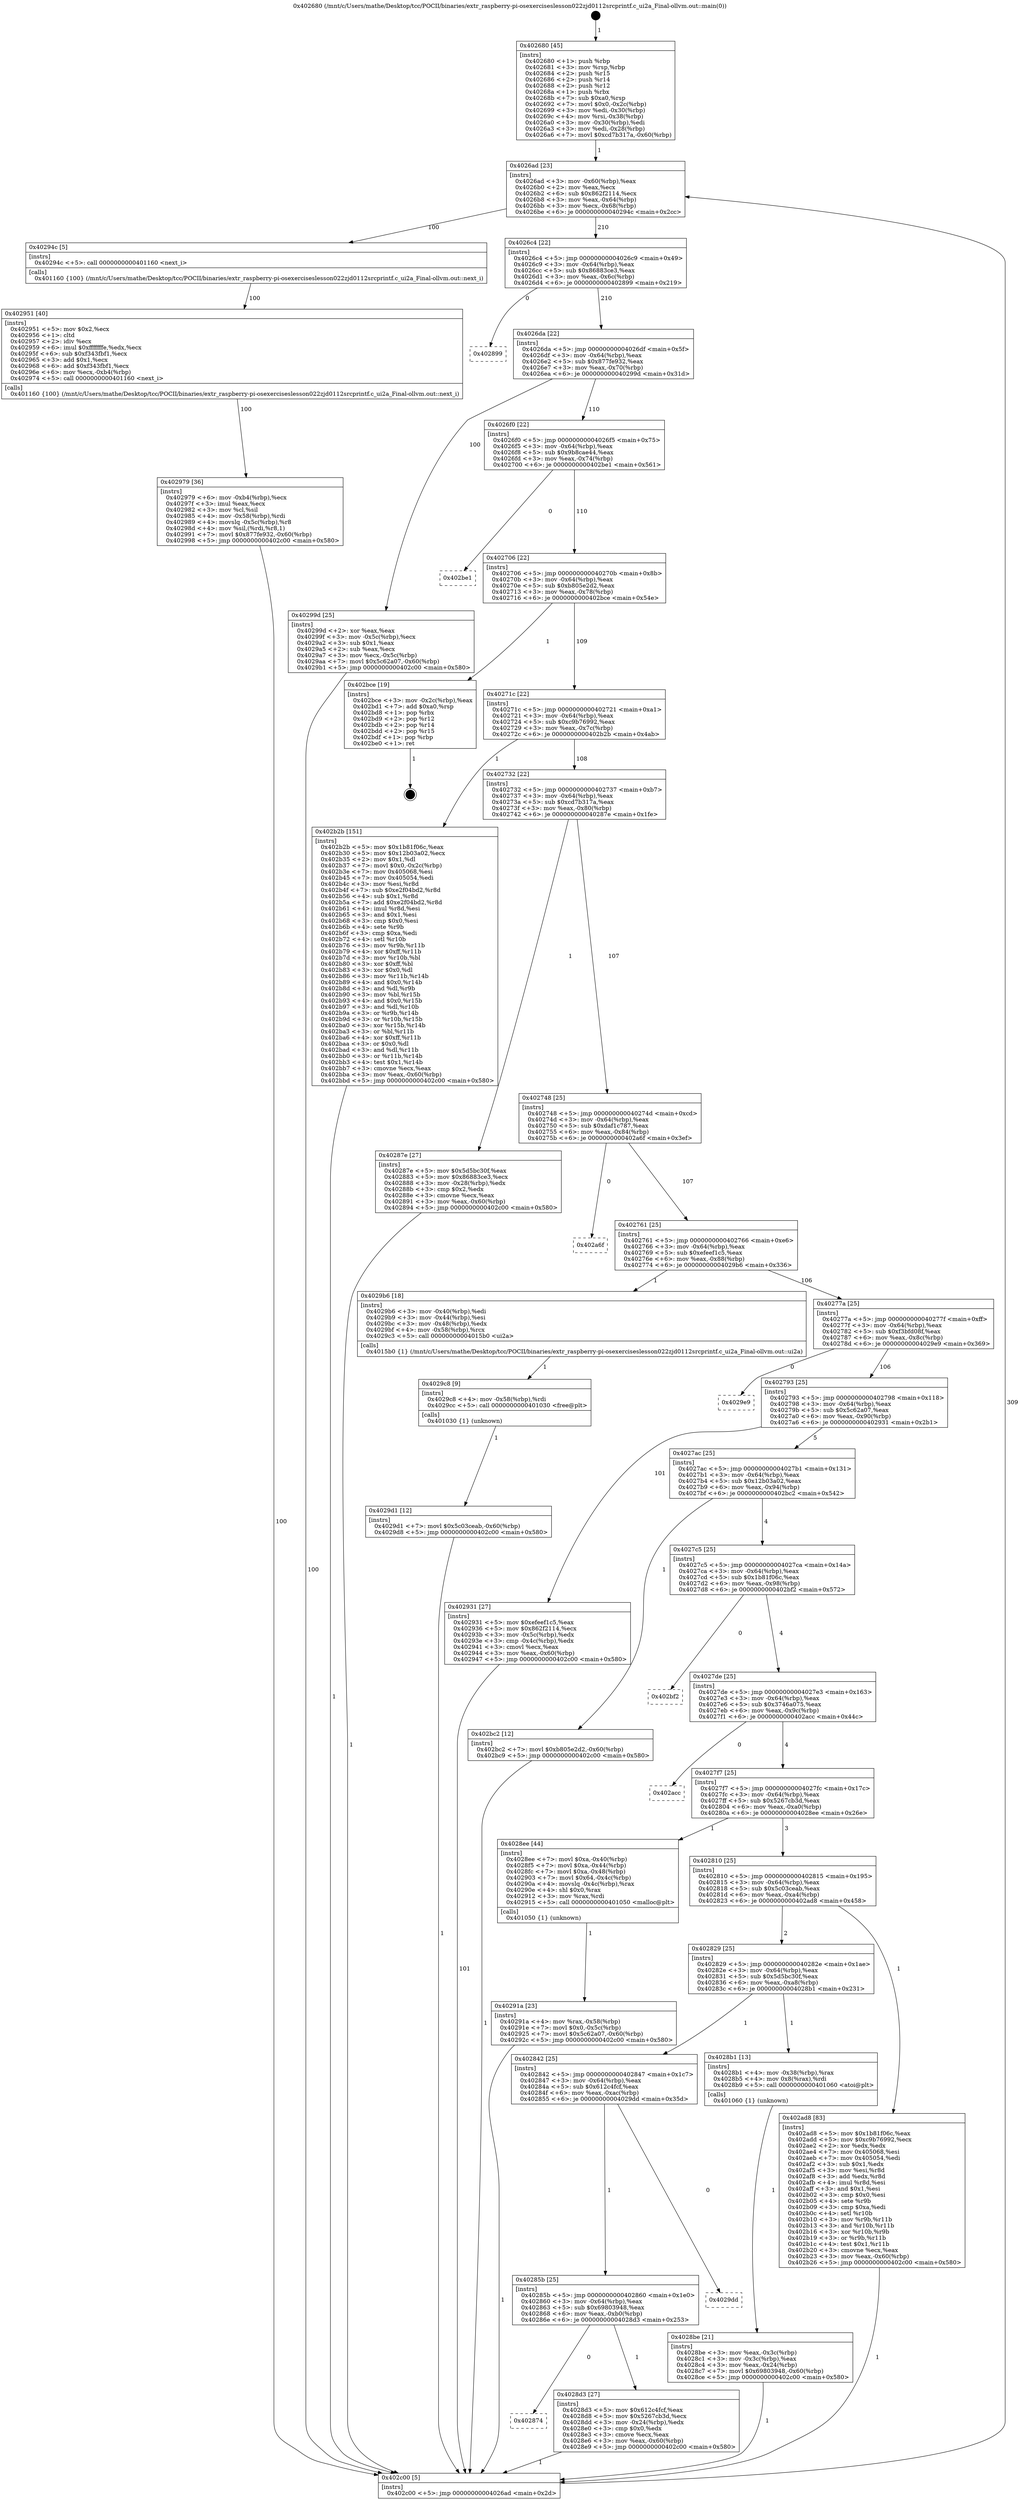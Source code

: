 digraph "0x402680" {
  label = "0x402680 (/mnt/c/Users/mathe/Desktop/tcc/POCII/binaries/extr_raspberry-pi-osexerciseslesson022zjd0112srcprintf.c_ui2a_Final-ollvm.out::main(0))"
  labelloc = "t"
  node[shape=record]

  Entry [label="",width=0.3,height=0.3,shape=circle,fillcolor=black,style=filled]
  "0x4026ad" [label="{
     0x4026ad [23]\l
     | [instrs]\l
     &nbsp;&nbsp;0x4026ad \<+3\>: mov -0x60(%rbp),%eax\l
     &nbsp;&nbsp;0x4026b0 \<+2\>: mov %eax,%ecx\l
     &nbsp;&nbsp;0x4026b2 \<+6\>: sub $0x862f2114,%ecx\l
     &nbsp;&nbsp;0x4026b8 \<+3\>: mov %eax,-0x64(%rbp)\l
     &nbsp;&nbsp;0x4026bb \<+3\>: mov %ecx,-0x68(%rbp)\l
     &nbsp;&nbsp;0x4026be \<+6\>: je 000000000040294c \<main+0x2cc\>\l
  }"]
  "0x40294c" [label="{
     0x40294c [5]\l
     | [instrs]\l
     &nbsp;&nbsp;0x40294c \<+5\>: call 0000000000401160 \<next_i\>\l
     | [calls]\l
     &nbsp;&nbsp;0x401160 \{100\} (/mnt/c/Users/mathe/Desktop/tcc/POCII/binaries/extr_raspberry-pi-osexerciseslesson022zjd0112srcprintf.c_ui2a_Final-ollvm.out::next_i)\l
  }"]
  "0x4026c4" [label="{
     0x4026c4 [22]\l
     | [instrs]\l
     &nbsp;&nbsp;0x4026c4 \<+5\>: jmp 00000000004026c9 \<main+0x49\>\l
     &nbsp;&nbsp;0x4026c9 \<+3\>: mov -0x64(%rbp),%eax\l
     &nbsp;&nbsp;0x4026cc \<+5\>: sub $0x86883ce3,%eax\l
     &nbsp;&nbsp;0x4026d1 \<+3\>: mov %eax,-0x6c(%rbp)\l
     &nbsp;&nbsp;0x4026d4 \<+6\>: je 0000000000402899 \<main+0x219\>\l
  }"]
  Exit [label="",width=0.3,height=0.3,shape=circle,fillcolor=black,style=filled,peripheries=2]
  "0x402899" [label="{
     0x402899\l
  }", style=dashed]
  "0x4026da" [label="{
     0x4026da [22]\l
     | [instrs]\l
     &nbsp;&nbsp;0x4026da \<+5\>: jmp 00000000004026df \<main+0x5f\>\l
     &nbsp;&nbsp;0x4026df \<+3\>: mov -0x64(%rbp),%eax\l
     &nbsp;&nbsp;0x4026e2 \<+5\>: sub $0x877fe932,%eax\l
     &nbsp;&nbsp;0x4026e7 \<+3\>: mov %eax,-0x70(%rbp)\l
     &nbsp;&nbsp;0x4026ea \<+6\>: je 000000000040299d \<main+0x31d\>\l
  }"]
  "0x4029d1" [label="{
     0x4029d1 [12]\l
     | [instrs]\l
     &nbsp;&nbsp;0x4029d1 \<+7\>: movl $0x5c03ceab,-0x60(%rbp)\l
     &nbsp;&nbsp;0x4029d8 \<+5\>: jmp 0000000000402c00 \<main+0x580\>\l
  }"]
  "0x40299d" [label="{
     0x40299d [25]\l
     | [instrs]\l
     &nbsp;&nbsp;0x40299d \<+2\>: xor %eax,%eax\l
     &nbsp;&nbsp;0x40299f \<+3\>: mov -0x5c(%rbp),%ecx\l
     &nbsp;&nbsp;0x4029a2 \<+3\>: sub $0x1,%eax\l
     &nbsp;&nbsp;0x4029a5 \<+2\>: sub %eax,%ecx\l
     &nbsp;&nbsp;0x4029a7 \<+3\>: mov %ecx,-0x5c(%rbp)\l
     &nbsp;&nbsp;0x4029aa \<+7\>: movl $0x5c62a07,-0x60(%rbp)\l
     &nbsp;&nbsp;0x4029b1 \<+5\>: jmp 0000000000402c00 \<main+0x580\>\l
  }"]
  "0x4026f0" [label="{
     0x4026f0 [22]\l
     | [instrs]\l
     &nbsp;&nbsp;0x4026f0 \<+5\>: jmp 00000000004026f5 \<main+0x75\>\l
     &nbsp;&nbsp;0x4026f5 \<+3\>: mov -0x64(%rbp),%eax\l
     &nbsp;&nbsp;0x4026f8 \<+5\>: sub $0x9b8cae44,%eax\l
     &nbsp;&nbsp;0x4026fd \<+3\>: mov %eax,-0x74(%rbp)\l
     &nbsp;&nbsp;0x402700 \<+6\>: je 0000000000402be1 \<main+0x561\>\l
  }"]
  "0x4029c8" [label="{
     0x4029c8 [9]\l
     | [instrs]\l
     &nbsp;&nbsp;0x4029c8 \<+4\>: mov -0x58(%rbp),%rdi\l
     &nbsp;&nbsp;0x4029cc \<+5\>: call 0000000000401030 \<free@plt\>\l
     | [calls]\l
     &nbsp;&nbsp;0x401030 \{1\} (unknown)\l
  }"]
  "0x402be1" [label="{
     0x402be1\l
  }", style=dashed]
  "0x402706" [label="{
     0x402706 [22]\l
     | [instrs]\l
     &nbsp;&nbsp;0x402706 \<+5\>: jmp 000000000040270b \<main+0x8b\>\l
     &nbsp;&nbsp;0x40270b \<+3\>: mov -0x64(%rbp),%eax\l
     &nbsp;&nbsp;0x40270e \<+5\>: sub $0xb805e2d2,%eax\l
     &nbsp;&nbsp;0x402713 \<+3\>: mov %eax,-0x78(%rbp)\l
     &nbsp;&nbsp;0x402716 \<+6\>: je 0000000000402bce \<main+0x54e\>\l
  }"]
  "0x402979" [label="{
     0x402979 [36]\l
     | [instrs]\l
     &nbsp;&nbsp;0x402979 \<+6\>: mov -0xb4(%rbp),%ecx\l
     &nbsp;&nbsp;0x40297f \<+3\>: imul %eax,%ecx\l
     &nbsp;&nbsp;0x402982 \<+3\>: mov %cl,%sil\l
     &nbsp;&nbsp;0x402985 \<+4\>: mov -0x58(%rbp),%rdi\l
     &nbsp;&nbsp;0x402989 \<+4\>: movslq -0x5c(%rbp),%r8\l
     &nbsp;&nbsp;0x40298d \<+4\>: mov %sil,(%rdi,%r8,1)\l
     &nbsp;&nbsp;0x402991 \<+7\>: movl $0x877fe932,-0x60(%rbp)\l
     &nbsp;&nbsp;0x402998 \<+5\>: jmp 0000000000402c00 \<main+0x580\>\l
  }"]
  "0x402bce" [label="{
     0x402bce [19]\l
     | [instrs]\l
     &nbsp;&nbsp;0x402bce \<+3\>: mov -0x2c(%rbp),%eax\l
     &nbsp;&nbsp;0x402bd1 \<+7\>: add $0xa0,%rsp\l
     &nbsp;&nbsp;0x402bd8 \<+1\>: pop %rbx\l
     &nbsp;&nbsp;0x402bd9 \<+2\>: pop %r12\l
     &nbsp;&nbsp;0x402bdb \<+2\>: pop %r14\l
     &nbsp;&nbsp;0x402bdd \<+2\>: pop %r15\l
     &nbsp;&nbsp;0x402bdf \<+1\>: pop %rbp\l
     &nbsp;&nbsp;0x402be0 \<+1\>: ret\l
  }"]
  "0x40271c" [label="{
     0x40271c [22]\l
     | [instrs]\l
     &nbsp;&nbsp;0x40271c \<+5\>: jmp 0000000000402721 \<main+0xa1\>\l
     &nbsp;&nbsp;0x402721 \<+3\>: mov -0x64(%rbp),%eax\l
     &nbsp;&nbsp;0x402724 \<+5\>: sub $0xc9b76992,%eax\l
     &nbsp;&nbsp;0x402729 \<+3\>: mov %eax,-0x7c(%rbp)\l
     &nbsp;&nbsp;0x40272c \<+6\>: je 0000000000402b2b \<main+0x4ab\>\l
  }"]
  "0x402951" [label="{
     0x402951 [40]\l
     | [instrs]\l
     &nbsp;&nbsp;0x402951 \<+5\>: mov $0x2,%ecx\l
     &nbsp;&nbsp;0x402956 \<+1\>: cltd\l
     &nbsp;&nbsp;0x402957 \<+2\>: idiv %ecx\l
     &nbsp;&nbsp;0x402959 \<+6\>: imul $0xfffffffe,%edx,%ecx\l
     &nbsp;&nbsp;0x40295f \<+6\>: sub $0xf343fbf1,%ecx\l
     &nbsp;&nbsp;0x402965 \<+3\>: add $0x1,%ecx\l
     &nbsp;&nbsp;0x402968 \<+6\>: add $0xf343fbf1,%ecx\l
     &nbsp;&nbsp;0x40296e \<+6\>: mov %ecx,-0xb4(%rbp)\l
     &nbsp;&nbsp;0x402974 \<+5\>: call 0000000000401160 \<next_i\>\l
     | [calls]\l
     &nbsp;&nbsp;0x401160 \{100\} (/mnt/c/Users/mathe/Desktop/tcc/POCII/binaries/extr_raspberry-pi-osexerciseslesson022zjd0112srcprintf.c_ui2a_Final-ollvm.out::next_i)\l
  }"]
  "0x402b2b" [label="{
     0x402b2b [151]\l
     | [instrs]\l
     &nbsp;&nbsp;0x402b2b \<+5\>: mov $0x1b81f06c,%eax\l
     &nbsp;&nbsp;0x402b30 \<+5\>: mov $0x12b03a02,%ecx\l
     &nbsp;&nbsp;0x402b35 \<+2\>: mov $0x1,%dl\l
     &nbsp;&nbsp;0x402b37 \<+7\>: movl $0x0,-0x2c(%rbp)\l
     &nbsp;&nbsp;0x402b3e \<+7\>: mov 0x405068,%esi\l
     &nbsp;&nbsp;0x402b45 \<+7\>: mov 0x405054,%edi\l
     &nbsp;&nbsp;0x402b4c \<+3\>: mov %esi,%r8d\l
     &nbsp;&nbsp;0x402b4f \<+7\>: sub $0xe2f04bd2,%r8d\l
     &nbsp;&nbsp;0x402b56 \<+4\>: sub $0x1,%r8d\l
     &nbsp;&nbsp;0x402b5a \<+7\>: add $0xe2f04bd2,%r8d\l
     &nbsp;&nbsp;0x402b61 \<+4\>: imul %r8d,%esi\l
     &nbsp;&nbsp;0x402b65 \<+3\>: and $0x1,%esi\l
     &nbsp;&nbsp;0x402b68 \<+3\>: cmp $0x0,%esi\l
     &nbsp;&nbsp;0x402b6b \<+4\>: sete %r9b\l
     &nbsp;&nbsp;0x402b6f \<+3\>: cmp $0xa,%edi\l
     &nbsp;&nbsp;0x402b72 \<+4\>: setl %r10b\l
     &nbsp;&nbsp;0x402b76 \<+3\>: mov %r9b,%r11b\l
     &nbsp;&nbsp;0x402b79 \<+4\>: xor $0xff,%r11b\l
     &nbsp;&nbsp;0x402b7d \<+3\>: mov %r10b,%bl\l
     &nbsp;&nbsp;0x402b80 \<+3\>: xor $0xff,%bl\l
     &nbsp;&nbsp;0x402b83 \<+3\>: xor $0x0,%dl\l
     &nbsp;&nbsp;0x402b86 \<+3\>: mov %r11b,%r14b\l
     &nbsp;&nbsp;0x402b89 \<+4\>: and $0x0,%r14b\l
     &nbsp;&nbsp;0x402b8d \<+3\>: and %dl,%r9b\l
     &nbsp;&nbsp;0x402b90 \<+3\>: mov %bl,%r15b\l
     &nbsp;&nbsp;0x402b93 \<+4\>: and $0x0,%r15b\l
     &nbsp;&nbsp;0x402b97 \<+3\>: and %dl,%r10b\l
     &nbsp;&nbsp;0x402b9a \<+3\>: or %r9b,%r14b\l
     &nbsp;&nbsp;0x402b9d \<+3\>: or %r10b,%r15b\l
     &nbsp;&nbsp;0x402ba0 \<+3\>: xor %r15b,%r14b\l
     &nbsp;&nbsp;0x402ba3 \<+3\>: or %bl,%r11b\l
     &nbsp;&nbsp;0x402ba6 \<+4\>: xor $0xff,%r11b\l
     &nbsp;&nbsp;0x402baa \<+3\>: or $0x0,%dl\l
     &nbsp;&nbsp;0x402bad \<+3\>: and %dl,%r11b\l
     &nbsp;&nbsp;0x402bb0 \<+3\>: or %r11b,%r14b\l
     &nbsp;&nbsp;0x402bb3 \<+4\>: test $0x1,%r14b\l
     &nbsp;&nbsp;0x402bb7 \<+3\>: cmovne %ecx,%eax\l
     &nbsp;&nbsp;0x402bba \<+3\>: mov %eax,-0x60(%rbp)\l
     &nbsp;&nbsp;0x402bbd \<+5\>: jmp 0000000000402c00 \<main+0x580\>\l
  }"]
  "0x402732" [label="{
     0x402732 [22]\l
     | [instrs]\l
     &nbsp;&nbsp;0x402732 \<+5\>: jmp 0000000000402737 \<main+0xb7\>\l
     &nbsp;&nbsp;0x402737 \<+3\>: mov -0x64(%rbp),%eax\l
     &nbsp;&nbsp;0x40273a \<+5\>: sub $0xcd7b317a,%eax\l
     &nbsp;&nbsp;0x40273f \<+3\>: mov %eax,-0x80(%rbp)\l
     &nbsp;&nbsp;0x402742 \<+6\>: je 000000000040287e \<main+0x1fe\>\l
  }"]
  "0x40291a" [label="{
     0x40291a [23]\l
     | [instrs]\l
     &nbsp;&nbsp;0x40291a \<+4\>: mov %rax,-0x58(%rbp)\l
     &nbsp;&nbsp;0x40291e \<+7\>: movl $0x0,-0x5c(%rbp)\l
     &nbsp;&nbsp;0x402925 \<+7\>: movl $0x5c62a07,-0x60(%rbp)\l
     &nbsp;&nbsp;0x40292c \<+5\>: jmp 0000000000402c00 \<main+0x580\>\l
  }"]
  "0x40287e" [label="{
     0x40287e [27]\l
     | [instrs]\l
     &nbsp;&nbsp;0x40287e \<+5\>: mov $0x5d5bc30f,%eax\l
     &nbsp;&nbsp;0x402883 \<+5\>: mov $0x86883ce3,%ecx\l
     &nbsp;&nbsp;0x402888 \<+3\>: mov -0x28(%rbp),%edx\l
     &nbsp;&nbsp;0x40288b \<+3\>: cmp $0x2,%edx\l
     &nbsp;&nbsp;0x40288e \<+3\>: cmovne %ecx,%eax\l
     &nbsp;&nbsp;0x402891 \<+3\>: mov %eax,-0x60(%rbp)\l
     &nbsp;&nbsp;0x402894 \<+5\>: jmp 0000000000402c00 \<main+0x580\>\l
  }"]
  "0x402748" [label="{
     0x402748 [25]\l
     | [instrs]\l
     &nbsp;&nbsp;0x402748 \<+5\>: jmp 000000000040274d \<main+0xcd\>\l
     &nbsp;&nbsp;0x40274d \<+3\>: mov -0x64(%rbp),%eax\l
     &nbsp;&nbsp;0x402750 \<+5\>: sub $0xdaf1c787,%eax\l
     &nbsp;&nbsp;0x402755 \<+6\>: mov %eax,-0x84(%rbp)\l
     &nbsp;&nbsp;0x40275b \<+6\>: je 0000000000402a6f \<main+0x3ef\>\l
  }"]
  "0x402c00" [label="{
     0x402c00 [5]\l
     | [instrs]\l
     &nbsp;&nbsp;0x402c00 \<+5\>: jmp 00000000004026ad \<main+0x2d\>\l
  }"]
  "0x402680" [label="{
     0x402680 [45]\l
     | [instrs]\l
     &nbsp;&nbsp;0x402680 \<+1\>: push %rbp\l
     &nbsp;&nbsp;0x402681 \<+3\>: mov %rsp,%rbp\l
     &nbsp;&nbsp;0x402684 \<+2\>: push %r15\l
     &nbsp;&nbsp;0x402686 \<+2\>: push %r14\l
     &nbsp;&nbsp;0x402688 \<+2\>: push %r12\l
     &nbsp;&nbsp;0x40268a \<+1\>: push %rbx\l
     &nbsp;&nbsp;0x40268b \<+7\>: sub $0xa0,%rsp\l
     &nbsp;&nbsp;0x402692 \<+7\>: movl $0x0,-0x2c(%rbp)\l
     &nbsp;&nbsp;0x402699 \<+3\>: mov %edi,-0x30(%rbp)\l
     &nbsp;&nbsp;0x40269c \<+4\>: mov %rsi,-0x38(%rbp)\l
     &nbsp;&nbsp;0x4026a0 \<+3\>: mov -0x30(%rbp),%edi\l
     &nbsp;&nbsp;0x4026a3 \<+3\>: mov %edi,-0x28(%rbp)\l
     &nbsp;&nbsp;0x4026a6 \<+7\>: movl $0xcd7b317a,-0x60(%rbp)\l
  }"]
  "0x402874" [label="{
     0x402874\l
  }", style=dashed]
  "0x402a6f" [label="{
     0x402a6f\l
  }", style=dashed]
  "0x402761" [label="{
     0x402761 [25]\l
     | [instrs]\l
     &nbsp;&nbsp;0x402761 \<+5\>: jmp 0000000000402766 \<main+0xe6\>\l
     &nbsp;&nbsp;0x402766 \<+3\>: mov -0x64(%rbp),%eax\l
     &nbsp;&nbsp;0x402769 \<+5\>: sub $0xefeef1c5,%eax\l
     &nbsp;&nbsp;0x40276e \<+6\>: mov %eax,-0x88(%rbp)\l
     &nbsp;&nbsp;0x402774 \<+6\>: je 00000000004029b6 \<main+0x336\>\l
  }"]
  "0x4028d3" [label="{
     0x4028d3 [27]\l
     | [instrs]\l
     &nbsp;&nbsp;0x4028d3 \<+5\>: mov $0x612c4fcf,%eax\l
     &nbsp;&nbsp;0x4028d8 \<+5\>: mov $0x5267cb3d,%ecx\l
     &nbsp;&nbsp;0x4028dd \<+3\>: mov -0x24(%rbp),%edx\l
     &nbsp;&nbsp;0x4028e0 \<+3\>: cmp $0x0,%edx\l
     &nbsp;&nbsp;0x4028e3 \<+3\>: cmove %ecx,%eax\l
     &nbsp;&nbsp;0x4028e6 \<+3\>: mov %eax,-0x60(%rbp)\l
     &nbsp;&nbsp;0x4028e9 \<+5\>: jmp 0000000000402c00 \<main+0x580\>\l
  }"]
  "0x4029b6" [label="{
     0x4029b6 [18]\l
     | [instrs]\l
     &nbsp;&nbsp;0x4029b6 \<+3\>: mov -0x40(%rbp),%edi\l
     &nbsp;&nbsp;0x4029b9 \<+3\>: mov -0x44(%rbp),%esi\l
     &nbsp;&nbsp;0x4029bc \<+3\>: mov -0x48(%rbp),%edx\l
     &nbsp;&nbsp;0x4029bf \<+4\>: mov -0x58(%rbp),%rcx\l
     &nbsp;&nbsp;0x4029c3 \<+5\>: call 00000000004015b0 \<ui2a\>\l
     | [calls]\l
     &nbsp;&nbsp;0x4015b0 \{1\} (/mnt/c/Users/mathe/Desktop/tcc/POCII/binaries/extr_raspberry-pi-osexerciseslesson022zjd0112srcprintf.c_ui2a_Final-ollvm.out::ui2a)\l
  }"]
  "0x40277a" [label="{
     0x40277a [25]\l
     | [instrs]\l
     &nbsp;&nbsp;0x40277a \<+5\>: jmp 000000000040277f \<main+0xff\>\l
     &nbsp;&nbsp;0x40277f \<+3\>: mov -0x64(%rbp),%eax\l
     &nbsp;&nbsp;0x402782 \<+5\>: sub $0xf3bfd08f,%eax\l
     &nbsp;&nbsp;0x402787 \<+6\>: mov %eax,-0x8c(%rbp)\l
     &nbsp;&nbsp;0x40278d \<+6\>: je 00000000004029e9 \<main+0x369\>\l
  }"]
  "0x40285b" [label="{
     0x40285b [25]\l
     | [instrs]\l
     &nbsp;&nbsp;0x40285b \<+5\>: jmp 0000000000402860 \<main+0x1e0\>\l
     &nbsp;&nbsp;0x402860 \<+3\>: mov -0x64(%rbp),%eax\l
     &nbsp;&nbsp;0x402863 \<+5\>: sub $0x69803948,%eax\l
     &nbsp;&nbsp;0x402868 \<+6\>: mov %eax,-0xb0(%rbp)\l
     &nbsp;&nbsp;0x40286e \<+6\>: je 00000000004028d3 \<main+0x253\>\l
  }"]
  "0x4029e9" [label="{
     0x4029e9\l
  }", style=dashed]
  "0x402793" [label="{
     0x402793 [25]\l
     | [instrs]\l
     &nbsp;&nbsp;0x402793 \<+5\>: jmp 0000000000402798 \<main+0x118\>\l
     &nbsp;&nbsp;0x402798 \<+3\>: mov -0x64(%rbp),%eax\l
     &nbsp;&nbsp;0x40279b \<+5\>: sub $0x5c62a07,%eax\l
     &nbsp;&nbsp;0x4027a0 \<+6\>: mov %eax,-0x90(%rbp)\l
     &nbsp;&nbsp;0x4027a6 \<+6\>: je 0000000000402931 \<main+0x2b1\>\l
  }"]
  "0x4029dd" [label="{
     0x4029dd\l
  }", style=dashed]
  "0x402931" [label="{
     0x402931 [27]\l
     | [instrs]\l
     &nbsp;&nbsp;0x402931 \<+5\>: mov $0xefeef1c5,%eax\l
     &nbsp;&nbsp;0x402936 \<+5\>: mov $0x862f2114,%ecx\l
     &nbsp;&nbsp;0x40293b \<+3\>: mov -0x5c(%rbp),%edx\l
     &nbsp;&nbsp;0x40293e \<+3\>: cmp -0x4c(%rbp),%edx\l
     &nbsp;&nbsp;0x402941 \<+3\>: cmovl %ecx,%eax\l
     &nbsp;&nbsp;0x402944 \<+3\>: mov %eax,-0x60(%rbp)\l
     &nbsp;&nbsp;0x402947 \<+5\>: jmp 0000000000402c00 \<main+0x580\>\l
  }"]
  "0x4027ac" [label="{
     0x4027ac [25]\l
     | [instrs]\l
     &nbsp;&nbsp;0x4027ac \<+5\>: jmp 00000000004027b1 \<main+0x131\>\l
     &nbsp;&nbsp;0x4027b1 \<+3\>: mov -0x64(%rbp),%eax\l
     &nbsp;&nbsp;0x4027b4 \<+5\>: sub $0x12b03a02,%eax\l
     &nbsp;&nbsp;0x4027b9 \<+6\>: mov %eax,-0x94(%rbp)\l
     &nbsp;&nbsp;0x4027bf \<+6\>: je 0000000000402bc2 \<main+0x542\>\l
  }"]
  "0x4028be" [label="{
     0x4028be [21]\l
     | [instrs]\l
     &nbsp;&nbsp;0x4028be \<+3\>: mov %eax,-0x3c(%rbp)\l
     &nbsp;&nbsp;0x4028c1 \<+3\>: mov -0x3c(%rbp),%eax\l
     &nbsp;&nbsp;0x4028c4 \<+3\>: mov %eax,-0x24(%rbp)\l
     &nbsp;&nbsp;0x4028c7 \<+7\>: movl $0x69803948,-0x60(%rbp)\l
     &nbsp;&nbsp;0x4028ce \<+5\>: jmp 0000000000402c00 \<main+0x580\>\l
  }"]
  "0x402bc2" [label="{
     0x402bc2 [12]\l
     | [instrs]\l
     &nbsp;&nbsp;0x402bc2 \<+7\>: movl $0xb805e2d2,-0x60(%rbp)\l
     &nbsp;&nbsp;0x402bc9 \<+5\>: jmp 0000000000402c00 \<main+0x580\>\l
  }"]
  "0x4027c5" [label="{
     0x4027c5 [25]\l
     | [instrs]\l
     &nbsp;&nbsp;0x4027c5 \<+5\>: jmp 00000000004027ca \<main+0x14a\>\l
     &nbsp;&nbsp;0x4027ca \<+3\>: mov -0x64(%rbp),%eax\l
     &nbsp;&nbsp;0x4027cd \<+5\>: sub $0x1b81f06c,%eax\l
     &nbsp;&nbsp;0x4027d2 \<+6\>: mov %eax,-0x98(%rbp)\l
     &nbsp;&nbsp;0x4027d8 \<+6\>: je 0000000000402bf2 \<main+0x572\>\l
  }"]
  "0x402842" [label="{
     0x402842 [25]\l
     | [instrs]\l
     &nbsp;&nbsp;0x402842 \<+5\>: jmp 0000000000402847 \<main+0x1c7\>\l
     &nbsp;&nbsp;0x402847 \<+3\>: mov -0x64(%rbp),%eax\l
     &nbsp;&nbsp;0x40284a \<+5\>: sub $0x612c4fcf,%eax\l
     &nbsp;&nbsp;0x40284f \<+6\>: mov %eax,-0xac(%rbp)\l
     &nbsp;&nbsp;0x402855 \<+6\>: je 00000000004029dd \<main+0x35d\>\l
  }"]
  "0x402bf2" [label="{
     0x402bf2\l
  }", style=dashed]
  "0x4027de" [label="{
     0x4027de [25]\l
     | [instrs]\l
     &nbsp;&nbsp;0x4027de \<+5\>: jmp 00000000004027e3 \<main+0x163\>\l
     &nbsp;&nbsp;0x4027e3 \<+3\>: mov -0x64(%rbp),%eax\l
     &nbsp;&nbsp;0x4027e6 \<+5\>: sub $0x3746a075,%eax\l
     &nbsp;&nbsp;0x4027eb \<+6\>: mov %eax,-0x9c(%rbp)\l
     &nbsp;&nbsp;0x4027f1 \<+6\>: je 0000000000402acc \<main+0x44c\>\l
  }"]
  "0x4028b1" [label="{
     0x4028b1 [13]\l
     | [instrs]\l
     &nbsp;&nbsp;0x4028b1 \<+4\>: mov -0x38(%rbp),%rax\l
     &nbsp;&nbsp;0x4028b5 \<+4\>: mov 0x8(%rax),%rdi\l
     &nbsp;&nbsp;0x4028b9 \<+5\>: call 0000000000401060 \<atoi@plt\>\l
     | [calls]\l
     &nbsp;&nbsp;0x401060 \{1\} (unknown)\l
  }"]
  "0x402acc" [label="{
     0x402acc\l
  }", style=dashed]
  "0x4027f7" [label="{
     0x4027f7 [25]\l
     | [instrs]\l
     &nbsp;&nbsp;0x4027f7 \<+5\>: jmp 00000000004027fc \<main+0x17c\>\l
     &nbsp;&nbsp;0x4027fc \<+3\>: mov -0x64(%rbp),%eax\l
     &nbsp;&nbsp;0x4027ff \<+5\>: sub $0x5267cb3d,%eax\l
     &nbsp;&nbsp;0x402804 \<+6\>: mov %eax,-0xa0(%rbp)\l
     &nbsp;&nbsp;0x40280a \<+6\>: je 00000000004028ee \<main+0x26e\>\l
  }"]
  "0x402829" [label="{
     0x402829 [25]\l
     | [instrs]\l
     &nbsp;&nbsp;0x402829 \<+5\>: jmp 000000000040282e \<main+0x1ae\>\l
     &nbsp;&nbsp;0x40282e \<+3\>: mov -0x64(%rbp),%eax\l
     &nbsp;&nbsp;0x402831 \<+5\>: sub $0x5d5bc30f,%eax\l
     &nbsp;&nbsp;0x402836 \<+6\>: mov %eax,-0xa8(%rbp)\l
     &nbsp;&nbsp;0x40283c \<+6\>: je 00000000004028b1 \<main+0x231\>\l
  }"]
  "0x4028ee" [label="{
     0x4028ee [44]\l
     | [instrs]\l
     &nbsp;&nbsp;0x4028ee \<+7\>: movl $0xa,-0x40(%rbp)\l
     &nbsp;&nbsp;0x4028f5 \<+7\>: movl $0xa,-0x44(%rbp)\l
     &nbsp;&nbsp;0x4028fc \<+7\>: movl $0xa,-0x48(%rbp)\l
     &nbsp;&nbsp;0x402903 \<+7\>: movl $0x64,-0x4c(%rbp)\l
     &nbsp;&nbsp;0x40290a \<+4\>: movslq -0x4c(%rbp),%rax\l
     &nbsp;&nbsp;0x40290e \<+4\>: shl $0x0,%rax\l
     &nbsp;&nbsp;0x402912 \<+3\>: mov %rax,%rdi\l
     &nbsp;&nbsp;0x402915 \<+5\>: call 0000000000401050 \<malloc@plt\>\l
     | [calls]\l
     &nbsp;&nbsp;0x401050 \{1\} (unknown)\l
  }"]
  "0x402810" [label="{
     0x402810 [25]\l
     | [instrs]\l
     &nbsp;&nbsp;0x402810 \<+5\>: jmp 0000000000402815 \<main+0x195\>\l
     &nbsp;&nbsp;0x402815 \<+3\>: mov -0x64(%rbp),%eax\l
     &nbsp;&nbsp;0x402818 \<+5\>: sub $0x5c03ceab,%eax\l
     &nbsp;&nbsp;0x40281d \<+6\>: mov %eax,-0xa4(%rbp)\l
     &nbsp;&nbsp;0x402823 \<+6\>: je 0000000000402ad8 \<main+0x458\>\l
  }"]
  "0x402ad8" [label="{
     0x402ad8 [83]\l
     | [instrs]\l
     &nbsp;&nbsp;0x402ad8 \<+5\>: mov $0x1b81f06c,%eax\l
     &nbsp;&nbsp;0x402add \<+5\>: mov $0xc9b76992,%ecx\l
     &nbsp;&nbsp;0x402ae2 \<+2\>: xor %edx,%edx\l
     &nbsp;&nbsp;0x402ae4 \<+7\>: mov 0x405068,%esi\l
     &nbsp;&nbsp;0x402aeb \<+7\>: mov 0x405054,%edi\l
     &nbsp;&nbsp;0x402af2 \<+3\>: sub $0x1,%edx\l
     &nbsp;&nbsp;0x402af5 \<+3\>: mov %esi,%r8d\l
     &nbsp;&nbsp;0x402af8 \<+3\>: add %edx,%r8d\l
     &nbsp;&nbsp;0x402afb \<+4\>: imul %r8d,%esi\l
     &nbsp;&nbsp;0x402aff \<+3\>: and $0x1,%esi\l
     &nbsp;&nbsp;0x402b02 \<+3\>: cmp $0x0,%esi\l
     &nbsp;&nbsp;0x402b05 \<+4\>: sete %r9b\l
     &nbsp;&nbsp;0x402b09 \<+3\>: cmp $0xa,%edi\l
     &nbsp;&nbsp;0x402b0c \<+4\>: setl %r10b\l
     &nbsp;&nbsp;0x402b10 \<+3\>: mov %r9b,%r11b\l
     &nbsp;&nbsp;0x402b13 \<+3\>: and %r10b,%r11b\l
     &nbsp;&nbsp;0x402b16 \<+3\>: xor %r10b,%r9b\l
     &nbsp;&nbsp;0x402b19 \<+3\>: or %r9b,%r11b\l
     &nbsp;&nbsp;0x402b1c \<+4\>: test $0x1,%r11b\l
     &nbsp;&nbsp;0x402b20 \<+3\>: cmovne %ecx,%eax\l
     &nbsp;&nbsp;0x402b23 \<+3\>: mov %eax,-0x60(%rbp)\l
     &nbsp;&nbsp;0x402b26 \<+5\>: jmp 0000000000402c00 \<main+0x580\>\l
  }"]
  Entry -> "0x402680" [label=" 1"]
  "0x4026ad" -> "0x40294c" [label=" 100"]
  "0x4026ad" -> "0x4026c4" [label=" 210"]
  "0x402bce" -> Exit [label=" 1"]
  "0x4026c4" -> "0x402899" [label=" 0"]
  "0x4026c4" -> "0x4026da" [label=" 210"]
  "0x402bc2" -> "0x402c00" [label=" 1"]
  "0x4026da" -> "0x40299d" [label=" 100"]
  "0x4026da" -> "0x4026f0" [label=" 110"]
  "0x402b2b" -> "0x402c00" [label=" 1"]
  "0x4026f0" -> "0x402be1" [label=" 0"]
  "0x4026f0" -> "0x402706" [label=" 110"]
  "0x402ad8" -> "0x402c00" [label=" 1"]
  "0x402706" -> "0x402bce" [label=" 1"]
  "0x402706" -> "0x40271c" [label=" 109"]
  "0x4029d1" -> "0x402c00" [label=" 1"]
  "0x40271c" -> "0x402b2b" [label=" 1"]
  "0x40271c" -> "0x402732" [label=" 108"]
  "0x4029c8" -> "0x4029d1" [label=" 1"]
  "0x402732" -> "0x40287e" [label=" 1"]
  "0x402732" -> "0x402748" [label=" 107"]
  "0x40287e" -> "0x402c00" [label=" 1"]
  "0x402680" -> "0x4026ad" [label=" 1"]
  "0x402c00" -> "0x4026ad" [label=" 309"]
  "0x4029b6" -> "0x4029c8" [label=" 1"]
  "0x402748" -> "0x402a6f" [label=" 0"]
  "0x402748" -> "0x402761" [label=" 107"]
  "0x40299d" -> "0x402c00" [label=" 100"]
  "0x402761" -> "0x4029b6" [label=" 1"]
  "0x402761" -> "0x40277a" [label=" 106"]
  "0x402979" -> "0x402c00" [label=" 100"]
  "0x40277a" -> "0x4029e9" [label=" 0"]
  "0x40277a" -> "0x402793" [label=" 106"]
  "0x40294c" -> "0x402951" [label=" 100"]
  "0x402793" -> "0x402931" [label=" 101"]
  "0x402793" -> "0x4027ac" [label=" 5"]
  "0x402931" -> "0x402c00" [label=" 101"]
  "0x4027ac" -> "0x402bc2" [label=" 1"]
  "0x4027ac" -> "0x4027c5" [label=" 4"]
  "0x4028ee" -> "0x40291a" [label=" 1"]
  "0x4027c5" -> "0x402bf2" [label=" 0"]
  "0x4027c5" -> "0x4027de" [label=" 4"]
  "0x4028d3" -> "0x402c00" [label=" 1"]
  "0x4027de" -> "0x402acc" [label=" 0"]
  "0x4027de" -> "0x4027f7" [label=" 4"]
  "0x40285b" -> "0x402874" [label=" 0"]
  "0x4027f7" -> "0x4028ee" [label=" 1"]
  "0x4027f7" -> "0x402810" [label=" 3"]
  "0x402951" -> "0x402979" [label=" 100"]
  "0x402810" -> "0x402ad8" [label=" 1"]
  "0x402810" -> "0x402829" [label=" 2"]
  "0x40285b" -> "0x4028d3" [label=" 1"]
  "0x402829" -> "0x4028b1" [label=" 1"]
  "0x402829" -> "0x402842" [label=" 1"]
  "0x4028b1" -> "0x4028be" [label=" 1"]
  "0x4028be" -> "0x402c00" [label=" 1"]
  "0x40291a" -> "0x402c00" [label=" 1"]
  "0x402842" -> "0x4029dd" [label=" 0"]
  "0x402842" -> "0x40285b" [label=" 1"]
}
